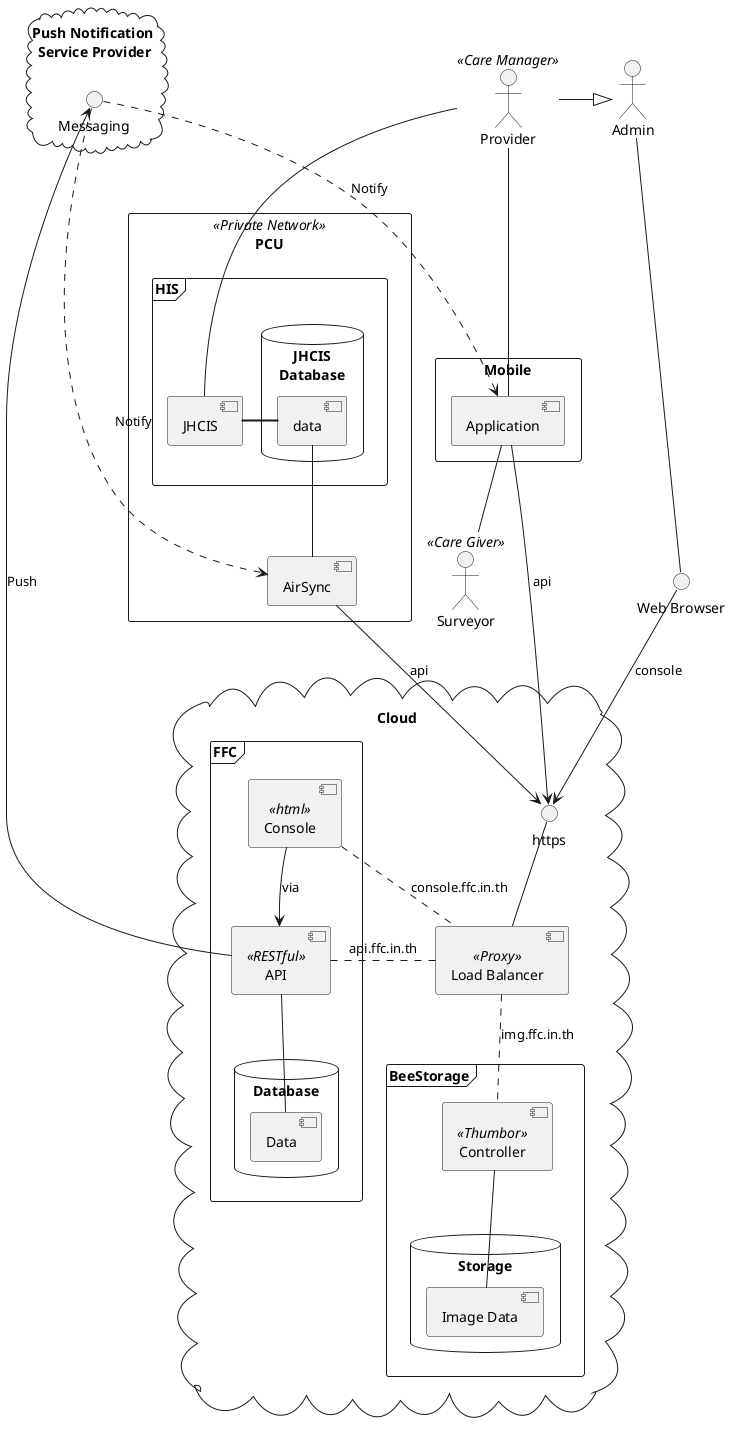 @startuml

skinparam monochrome true

rectangle "PCU" <<Private Network>> {
    [AirSync] as AirSync
    frame "HIS" {
        [JHCIS] as J
        database "JHCIS\nDatabase" {
            [data] as JDB
        }
    }
    AirSync -up- JDB
    JDB = J
}

cloud Cloud {
  frame FFC {
      [API] <<RESTful>> as API
      database "Database" {
        [Data]
      }
      [Console] <<html>>
      Console --> API : via
      API -down- Data
  }
  frame "BeeStorage" {
      [Controller] <<Thumbor>> as Img
       database "Storage" {
          [Image Data] as ImgData
       }
        Img -down- ImgData
  }
  () https
  [Load Balancer] <<Proxy>> as Proxy
  Proxy -up- https
  Proxy -left. API : api.ffc.in.th
  Proxy -. Img : img.ffc.in.th

  [Console] .. Proxy : console.ffc.in.th

}

cloud "Push Notification \nService Provider" {
   () Messaging
}

rectangle Mobile {
    [Application] as app
}

API --> Messaging : Push
Messaging ..> app : Notify
Messaging ...> AirSync : Notify

AirSync ---> https : api
app ---> https : api

actor "HealthCare\n Provider" as Provider
Provider <<Care Manager>>
Provider -- J
Provider - app

actor Surveyor
Surveyor <<Care Giver>>
app -- Surveyor

actor Admin
Provider -|> Admin
() "Web Browser" as web
web -up-- Admin
web --> https : console

@enduml
